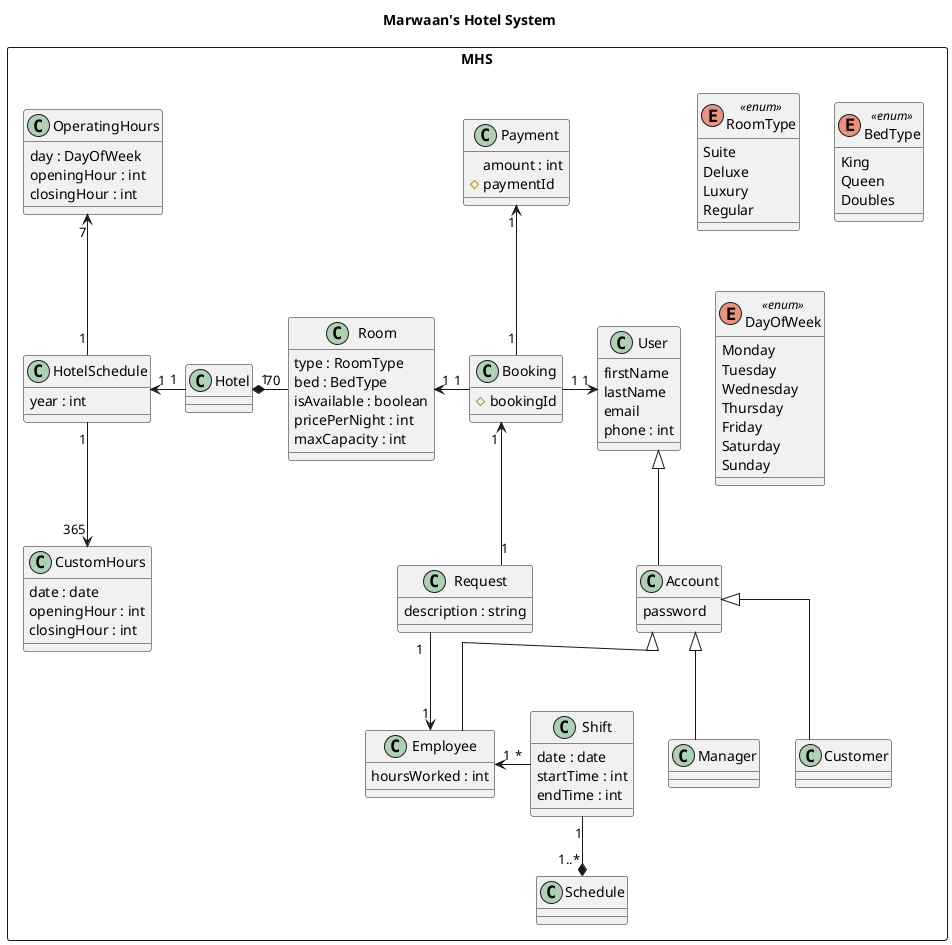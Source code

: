 @startuml MHS
title Marwaan's Hotel System
skinparam linetype ortho
top to bottom direction

package MHS <<Rectangle>> {
    Class User {
        firstName
        lastName
        email
        phone : int
    }

    Class Account {
        password
    }

    Class Employee {
        hoursWorked : int
    }

    Class Manager {
    }

    Class Customer {
    }

    ' Associations of users
    User    <|-- Account
    Account <|-- Employee
    Account <|-- Customer
    Account <|-- Manager

    ' Employees and their shifts/schedule
    Class Shift {
        date : date
        startTime : int
        endTime : int
    }

    Shift "*" -left-> "1" Employee

    Class Schedule

    Shift "1" -down-* "1..*" Schedule

    ' Room, Booking, Request, Payment 
    Class Room {
        type : RoomType
        bed : BedType
        isAvailable : boolean
        pricePerNight : int
        maxCapacity : int
    }

    Room "70" -left-* "1" Hotel

    Class Booking {
        # bookingId
    }

    Booking "1" -left-> "1" Room
    Booking "1" -right-> "1" User

    Class Request {
        description : string
    }

    Request "1" -down-> "1" Employee
    Request "1" -up-> "1" Booking

    Class Payment {
        amount : int
        # paymentId 
    }

    Booking "1" -up-> "1" Payment

    ' Hotel, Hotel Hours of Operations

    Class Hotel {
    }

    Hotel "1" -left-> "1" HotelSchedule

    Class HotelSchedule {
        year : int
    }

    Class OperatingHours {
        day : DayOfWeek
        openingHour : int
        closingHour : int
    }

    Class CustomHours {
        date : date
        openingHour : int
        closingHour : int
    }

    HotelSchedule "1" -down-> "365" CustomHours
    HotelSchedule "1" -up-> "7" OperatingHours

    
    together {
        top to bottom direction
        enum RoomType <<enum>> {
            Suite
            Deluxe
            Luxury
            Regular
        }

        enum BedType <<enum>> {
            King
            Queen
            Doubles
        }

        enum DayOfWeek <<enum>> {
            Monday
            Tuesday
            Wednesday
            Thursday
            Friday
            Saturday
            Sunday
        }
    }
}
@enduml